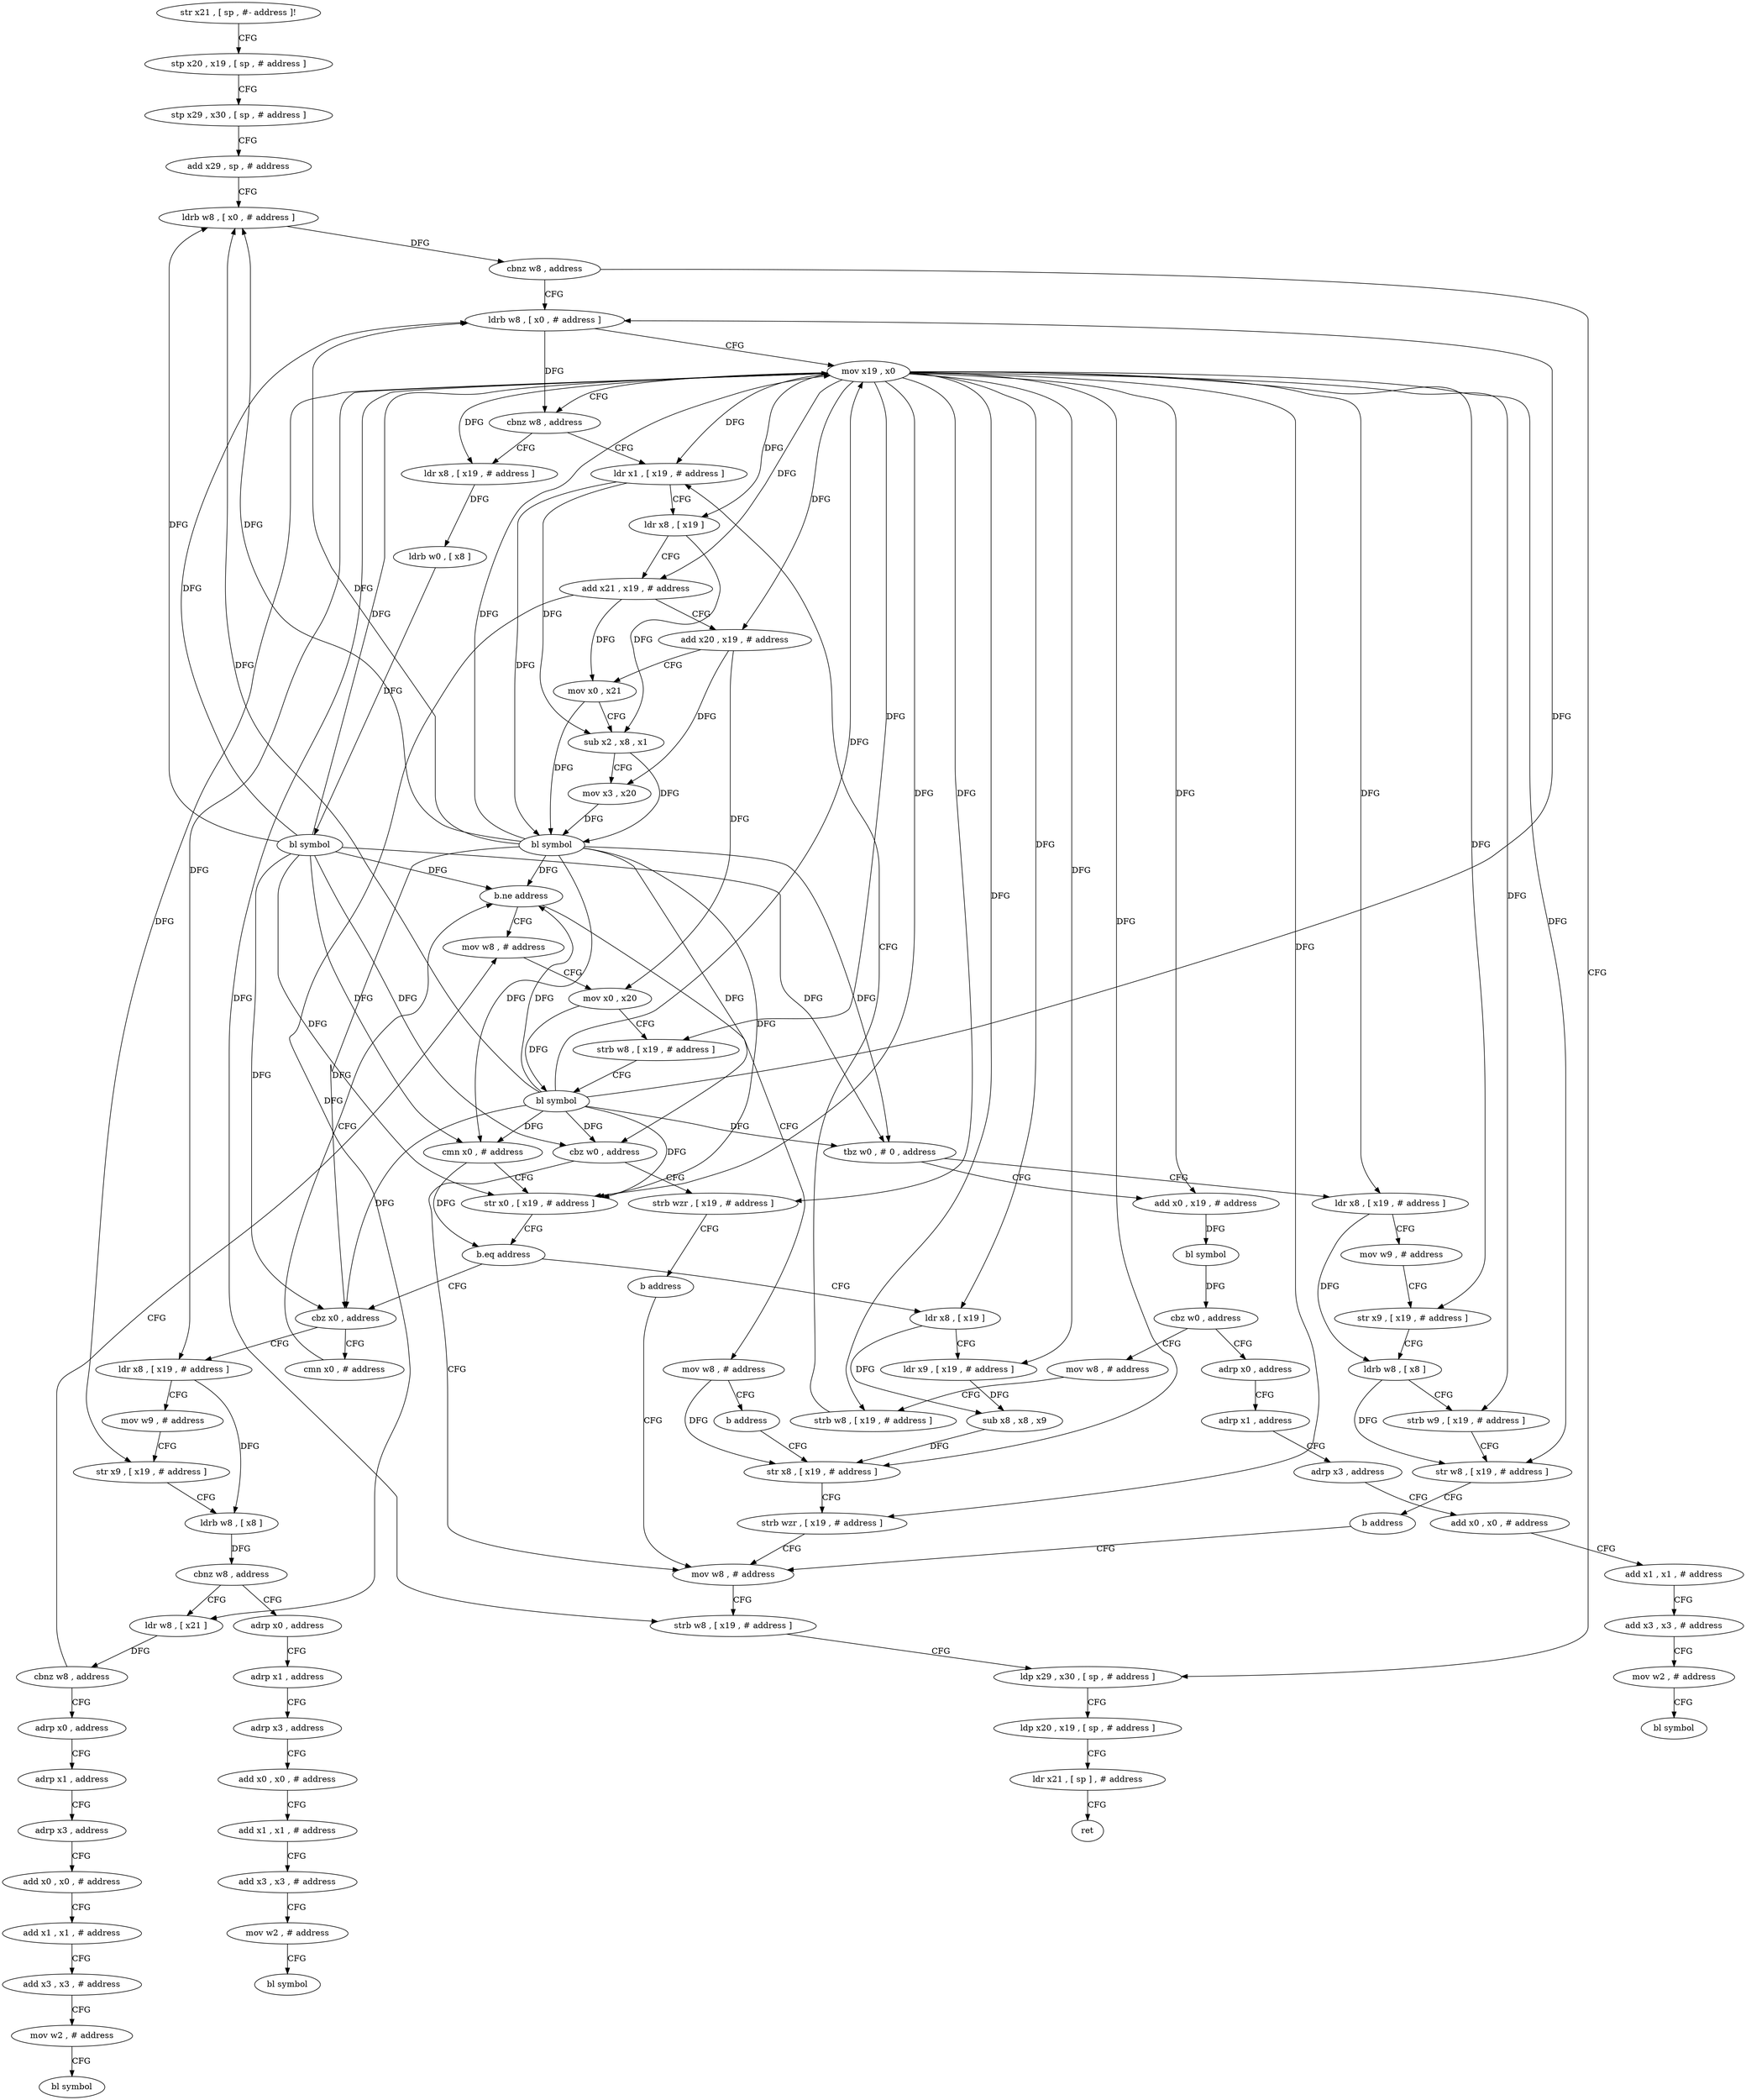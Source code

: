 digraph "func" {
"4258524" [label = "str x21 , [ sp , #- address ]!" ]
"4258528" [label = "stp x20 , x19 , [ sp , # address ]" ]
"4258532" [label = "stp x29 , x30 , [ sp , # address ]" ]
"4258536" [label = "add x29 , sp , # address" ]
"4258540" [label = "ldrb w8 , [ x0 , # address ]" ]
"4258544" [label = "cbnz w8 , address" ]
"4258772" [label = "ldp x29 , x30 , [ sp , # address ]" ]
"4258548" [label = "ldrb w8 , [ x0 , # address ]" ]
"4258776" [label = "ldp x20 , x19 , [ sp , # address ]" ]
"4258780" [label = "ldr x21 , [ sp ] , # address" ]
"4258784" [label = "ret" ]
"4258552" [label = "mov x19 , x0" ]
"4258556" [label = "cbnz w8 , address" ]
"4258624" [label = "ldr x1 , [ x19 , # address ]" ]
"4258560" [label = "ldr x8 , [ x19 , # address ]" ]
"4258628" [label = "ldr x8 , [ x19 ]" ]
"4258632" [label = "add x21 , x19 , # address" ]
"4258636" [label = "add x20 , x19 , # address" ]
"4258640" [label = "mov x0 , x21" ]
"4258644" [label = "sub x2 , x8 , x1" ]
"4258648" [label = "mov x3 , x20" ]
"4258652" [label = "bl symbol" ]
"4258656" [label = "cmn x0 , # address" ]
"4258660" [label = "str x0 , [ x19 , # address ]" ]
"4258664" [label = "b.eq address" ]
"4258744" [label = "ldr x8 , [ x19 ]" ]
"4258668" [label = "cbz x0 , address" ]
"4258564" [label = "ldrb w0 , [ x8 ]" ]
"4258568" [label = "bl symbol" ]
"4258572" [label = "tbz w0 , # 0 , address" ]
"4258604" [label = "add x0 , x19 , # address" ]
"4258576" [label = "ldr x8 , [ x19 , # address ]" ]
"4258748" [label = "ldr x9 , [ x19 , # address ]" ]
"4258752" [label = "sub x8 , x8 , x9" ]
"4258756" [label = "str x8 , [ x19 , # address ]" ]
"4258688" [label = "ldr x8 , [ x19 , # address ]" ]
"4258672" [label = "cmn x0 , # address" ]
"4258608" [label = "bl symbol" ]
"4258612" [label = "cbz w0 , address" ]
"4258788" [label = "adrp x0 , address" ]
"4258616" [label = "mov w8 , # address" ]
"4258580" [label = "mov w9 , # address" ]
"4258584" [label = "str x9 , [ x19 , # address ]" ]
"4258588" [label = "ldrb w8 , [ x8 ]" ]
"4258592" [label = "strb w9 , [ x19 , # address ]" ]
"4258596" [label = "str w8 , [ x19 , # address ]" ]
"4258600" [label = "b address" ]
"4258764" [label = "mov w8 , # address" ]
"4258692" [label = "mov w9 , # address" ]
"4258696" [label = "str x9 , [ x19 , # address ]" ]
"4258700" [label = "ldrb w8 , [ x8 ]" ]
"4258704" [label = "cbnz w8 , address" ]
"4258820" [label = "adrp x0 , address" ]
"4258708" [label = "ldr w8 , [ x21 ]" ]
"4258676" [label = "b.ne address" ]
"4258716" [label = "mov w8 , # address" ]
"4258680" [label = "mov w8 , # address" ]
"4258792" [label = "adrp x1 , address" ]
"4258796" [label = "adrp x3 , address" ]
"4258800" [label = "add x0 , x0 , # address" ]
"4258804" [label = "add x1 , x1 , # address" ]
"4258808" [label = "add x3 , x3 , # address" ]
"4258812" [label = "mov w2 , # address" ]
"4258816" [label = "bl symbol" ]
"4258620" [label = "strb w8 , [ x19 , # address ]" ]
"4258768" [label = "strb w8 , [ x19 , # address ]" ]
"4258824" [label = "adrp x1 , address" ]
"4258828" [label = "adrp x3 , address" ]
"4258832" [label = "add x0 , x0 , # address" ]
"4258836" [label = "add x1 , x1 , # address" ]
"4258840" [label = "add x3 , x3 , # address" ]
"4258844" [label = "mov w2 , # address" ]
"4258848" [label = "bl symbol" ]
"4258712" [label = "cbnz w8 , address" ]
"4258852" [label = "adrp x0 , address" ]
"4258720" [label = "mov x0 , x20" ]
"4258724" [label = "strb w8 , [ x19 , # address ]" ]
"4258728" [label = "bl symbol" ]
"4258732" [label = "cbz w0 , address" ]
"4258736" [label = "strb wzr , [ x19 , # address ]" ]
"4258684" [label = "b address" ]
"4258856" [label = "adrp x1 , address" ]
"4258860" [label = "adrp x3 , address" ]
"4258864" [label = "add x0 , x0 , # address" ]
"4258868" [label = "add x1 , x1 , # address" ]
"4258872" [label = "add x3 , x3 , # address" ]
"4258876" [label = "mov w2 , # address" ]
"4258880" [label = "bl symbol" ]
"4258740" [label = "b address" ]
"4258760" [label = "strb wzr , [ x19 , # address ]" ]
"4258524" -> "4258528" [ label = "CFG" ]
"4258528" -> "4258532" [ label = "CFG" ]
"4258532" -> "4258536" [ label = "CFG" ]
"4258536" -> "4258540" [ label = "CFG" ]
"4258540" -> "4258544" [ label = "DFG" ]
"4258544" -> "4258772" [ label = "CFG" ]
"4258544" -> "4258548" [ label = "CFG" ]
"4258772" -> "4258776" [ label = "CFG" ]
"4258548" -> "4258552" [ label = "CFG" ]
"4258548" -> "4258556" [ label = "DFG" ]
"4258776" -> "4258780" [ label = "CFG" ]
"4258780" -> "4258784" [ label = "CFG" ]
"4258552" -> "4258556" [ label = "CFG" ]
"4258552" -> "4258624" [ label = "DFG" ]
"4258552" -> "4258628" [ label = "DFG" ]
"4258552" -> "4258632" [ label = "DFG" ]
"4258552" -> "4258636" [ label = "DFG" ]
"4258552" -> "4258660" [ label = "DFG" ]
"4258552" -> "4258560" [ label = "DFG" ]
"4258552" -> "4258744" [ label = "DFG" ]
"4258552" -> "4258748" [ label = "DFG" ]
"4258552" -> "4258604" [ label = "DFG" ]
"4258552" -> "4258576" [ label = "DFG" ]
"4258552" -> "4258584" [ label = "DFG" ]
"4258552" -> "4258592" [ label = "DFG" ]
"4258552" -> "4258596" [ label = "DFG" ]
"4258552" -> "4258756" [ label = "DFG" ]
"4258552" -> "4258760" [ label = "DFG" ]
"4258552" -> "4258688" [ label = "DFG" ]
"4258552" -> "4258696" [ label = "DFG" ]
"4258552" -> "4258620" [ label = "DFG" ]
"4258552" -> "4258768" [ label = "DFG" ]
"4258552" -> "4258724" [ label = "DFG" ]
"4258552" -> "4258736" [ label = "DFG" ]
"4258556" -> "4258624" [ label = "CFG" ]
"4258556" -> "4258560" [ label = "CFG" ]
"4258624" -> "4258628" [ label = "CFG" ]
"4258624" -> "4258644" [ label = "DFG" ]
"4258624" -> "4258652" [ label = "DFG" ]
"4258560" -> "4258564" [ label = "DFG" ]
"4258628" -> "4258632" [ label = "CFG" ]
"4258628" -> "4258644" [ label = "DFG" ]
"4258632" -> "4258636" [ label = "CFG" ]
"4258632" -> "4258640" [ label = "DFG" ]
"4258632" -> "4258708" [ label = "DFG" ]
"4258636" -> "4258640" [ label = "CFG" ]
"4258636" -> "4258648" [ label = "DFG" ]
"4258636" -> "4258720" [ label = "DFG" ]
"4258640" -> "4258644" [ label = "CFG" ]
"4258640" -> "4258652" [ label = "DFG" ]
"4258644" -> "4258648" [ label = "CFG" ]
"4258644" -> "4258652" [ label = "DFG" ]
"4258648" -> "4258652" [ label = "DFG" ]
"4258652" -> "4258656" [ label = "DFG" ]
"4258652" -> "4258540" [ label = "DFG" ]
"4258652" -> "4258548" [ label = "DFG" ]
"4258652" -> "4258552" [ label = "DFG" ]
"4258652" -> "4258660" [ label = "DFG" ]
"4258652" -> "4258572" [ label = "DFG" ]
"4258652" -> "4258668" [ label = "DFG" ]
"4258652" -> "4258676" [ label = "DFG" ]
"4258652" -> "4258732" [ label = "DFG" ]
"4258656" -> "4258660" [ label = "CFG" ]
"4258656" -> "4258664" [ label = "DFG" ]
"4258660" -> "4258664" [ label = "CFG" ]
"4258664" -> "4258744" [ label = "CFG" ]
"4258664" -> "4258668" [ label = "CFG" ]
"4258744" -> "4258748" [ label = "CFG" ]
"4258744" -> "4258752" [ label = "DFG" ]
"4258668" -> "4258688" [ label = "CFG" ]
"4258668" -> "4258672" [ label = "CFG" ]
"4258564" -> "4258568" [ label = "DFG" ]
"4258568" -> "4258572" [ label = "DFG" ]
"4258568" -> "4258540" [ label = "DFG" ]
"4258568" -> "4258548" [ label = "DFG" ]
"4258568" -> "4258552" [ label = "DFG" ]
"4258568" -> "4258656" [ label = "DFG" ]
"4258568" -> "4258660" [ label = "DFG" ]
"4258568" -> "4258668" [ label = "DFG" ]
"4258568" -> "4258676" [ label = "DFG" ]
"4258568" -> "4258732" [ label = "DFG" ]
"4258572" -> "4258604" [ label = "CFG" ]
"4258572" -> "4258576" [ label = "CFG" ]
"4258604" -> "4258608" [ label = "DFG" ]
"4258576" -> "4258580" [ label = "CFG" ]
"4258576" -> "4258588" [ label = "DFG" ]
"4258748" -> "4258752" [ label = "DFG" ]
"4258752" -> "4258756" [ label = "DFG" ]
"4258756" -> "4258760" [ label = "CFG" ]
"4258688" -> "4258692" [ label = "CFG" ]
"4258688" -> "4258700" [ label = "DFG" ]
"4258672" -> "4258676" [ label = "CFG" ]
"4258608" -> "4258612" [ label = "DFG" ]
"4258612" -> "4258788" [ label = "CFG" ]
"4258612" -> "4258616" [ label = "CFG" ]
"4258788" -> "4258792" [ label = "CFG" ]
"4258616" -> "4258620" [ label = "CFG" ]
"4258580" -> "4258584" [ label = "CFG" ]
"4258584" -> "4258588" [ label = "CFG" ]
"4258588" -> "4258592" [ label = "CFG" ]
"4258588" -> "4258596" [ label = "DFG" ]
"4258592" -> "4258596" [ label = "CFG" ]
"4258596" -> "4258600" [ label = "CFG" ]
"4258600" -> "4258764" [ label = "CFG" ]
"4258764" -> "4258768" [ label = "CFG" ]
"4258692" -> "4258696" [ label = "CFG" ]
"4258696" -> "4258700" [ label = "CFG" ]
"4258700" -> "4258704" [ label = "DFG" ]
"4258704" -> "4258820" [ label = "CFG" ]
"4258704" -> "4258708" [ label = "CFG" ]
"4258820" -> "4258824" [ label = "CFG" ]
"4258708" -> "4258712" [ label = "DFG" ]
"4258676" -> "4258716" [ label = "CFG" ]
"4258676" -> "4258680" [ label = "CFG" ]
"4258716" -> "4258720" [ label = "CFG" ]
"4258680" -> "4258684" [ label = "CFG" ]
"4258680" -> "4258756" [ label = "DFG" ]
"4258792" -> "4258796" [ label = "CFG" ]
"4258796" -> "4258800" [ label = "CFG" ]
"4258800" -> "4258804" [ label = "CFG" ]
"4258804" -> "4258808" [ label = "CFG" ]
"4258808" -> "4258812" [ label = "CFG" ]
"4258812" -> "4258816" [ label = "CFG" ]
"4258620" -> "4258624" [ label = "CFG" ]
"4258768" -> "4258772" [ label = "CFG" ]
"4258824" -> "4258828" [ label = "CFG" ]
"4258828" -> "4258832" [ label = "CFG" ]
"4258832" -> "4258836" [ label = "CFG" ]
"4258836" -> "4258840" [ label = "CFG" ]
"4258840" -> "4258844" [ label = "CFG" ]
"4258844" -> "4258848" [ label = "CFG" ]
"4258712" -> "4258852" [ label = "CFG" ]
"4258712" -> "4258716" [ label = "CFG" ]
"4258852" -> "4258856" [ label = "CFG" ]
"4258720" -> "4258724" [ label = "CFG" ]
"4258720" -> "4258728" [ label = "DFG" ]
"4258724" -> "4258728" [ label = "CFG" ]
"4258728" -> "4258732" [ label = "DFG" ]
"4258728" -> "4258540" [ label = "DFG" ]
"4258728" -> "4258548" [ label = "DFG" ]
"4258728" -> "4258552" [ label = "DFG" ]
"4258728" -> "4258656" [ label = "DFG" ]
"4258728" -> "4258660" [ label = "DFG" ]
"4258728" -> "4258572" [ label = "DFG" ]
"4258728" -> "4258668" [ label = "DFG" ]
"4258728" -> "4258676" [ label = "DFG" ]
"4258732" -> "4258764" [ label = "CFG" ]
"4258732" -> "4258736" [ label = "CFG" ]
"4258736" -> "4258740" [ label = "CFG" ]
"4258684" -> "4258756" [ label = "CFG" ]
"4258856" -> "4258860" [ label = "CFG" ]
"4258860" -> "4258864" [ label = "CFG" ]
"4258864" -> "4258868" [ label = "CFG" ]
"4258868" -> "4258872" [ label = "CFG" ]
"4258872" -> "4258876" [ label = "CFG" ]
"4258876" -> "4258880" [ label = "CFG" ]
"4258740" -> "4258764" [ label = "CFG" ]
"4258760" -> "4258764" [ label = "CFG" ]
}
